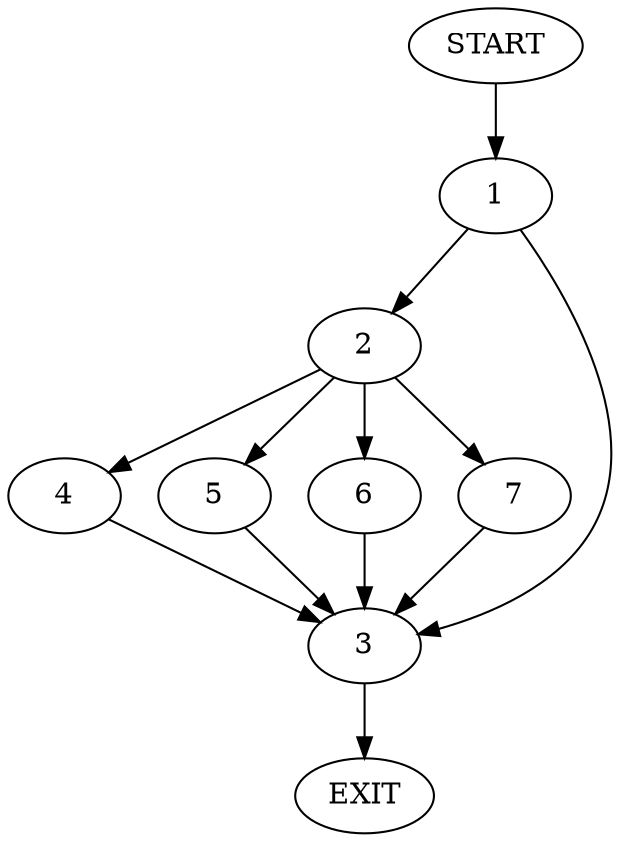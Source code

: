 digraph {
0 [label="START"]
8 [label="EXIT"]
0 -> 1
1 -> 2
1 -> 3
3 -> 8
2 -> 4
2 -> 5
2 -> 6
2 -> 7
4 -> 3
7 -> 3
6 -> 3
5 -> 3
}
